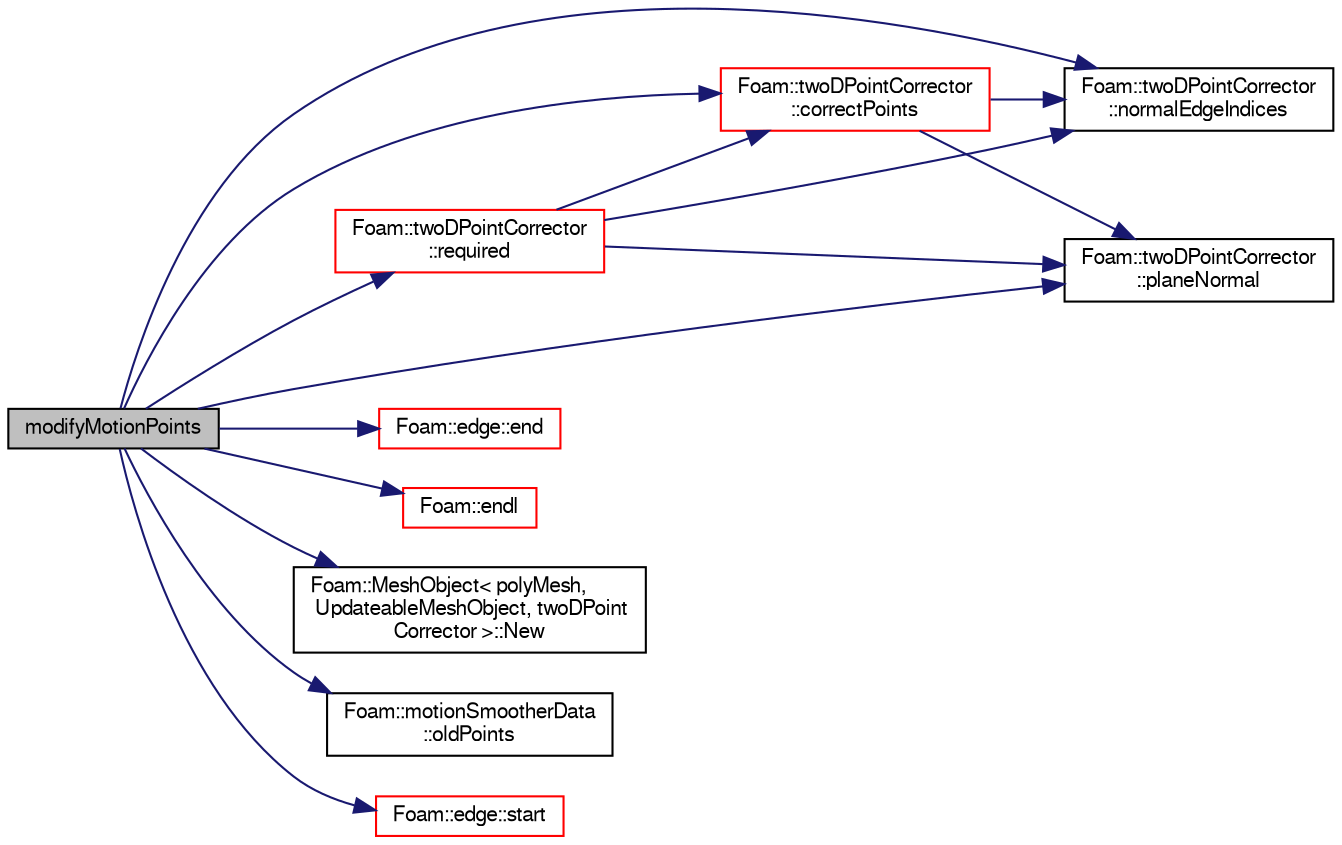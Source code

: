 digraph "modifyMotionPoints"
{
  bgcolor="transparent";
  edge [fontname="FreeSans",fontsize="10",labelfontname="FreeSans",labelfontsize="10"];
  node [fontname="FreeSans",fontsize="10",shape=record];
  rankdir="LR";
  Node366 [label="modifyMotionPoints",height=0.2,width=0.4,color="black", fillcolor="grey75", style="filled", fontcolor="black"];
  Node366 -> Node367 [color="midnightblue",fontsize="10",style="solid",fontname="FreeSans"];
  Node367 [label="Foam::twoDPointCorrector\l::correctPoints",height=0.2,width=0.4,color="red",URL="$a25542.html#ac44d87c55ac02d1cc3887892983cc527",tooltip="Correct motion points. "];
  Node367 -> Node369 [color="midnightblue",fontsize="10",style="solid",fontname="FreeSans"];
  Node369 [label="Foam::twoDPointCorrector\l::normalEdgeIndices",height=0.2,width=0.4,color="black",URL="$a25542.html#afad1eeacad6ed2fe9f48eccb84d767a4",tooltip="Return indices of normal edges. "];
  Node367 -> Node370 [color="midnightblue",fontsize="10",style="solid",fontname="FreeSans"];
  Node370 [label="Foam::twoDPointCorrector\l::planeNormal",height=0.2,width=0.4,color="black",URL="$a25542.html#afc63278c9b46f456357d1a41f4f1adec",tooltip="Return plane normal. "];
  Node366 -> Node530 [color="midnightblue",fontsize="10",style="solid",fontname="FreeSans"];
  Node530 [label="Foam::edge::end",height=0.2,width=0.4,color="red",URL="$a27210.html#a5ac1c619caccdf5bcf8c3d58a409849f",tooltip="Return end vertex label. "];
  Node366 -> Node392 [color="midnightblue",fontsize="10",style="solid",fontname="FreeSans"];
  Node392 [label="Foam::endl",height=0.2,width=0.4,color="red",URL="$a21124.html#a2db8fe02a0d3909e9351bb4275b23ce4",tooltip="Add newline and flush stream. "];
  Node366 -> Node531 [color="midnightblue",fontsize="10",style="solid",fontname="FreeSans"];
  Node531 [label="Foam::MeshObject\< polyMesh,\l UpdateableMeshObject, twoDPoint\lCorrector \>::New",height=0.2,width=0.4,color="black",URL="$a27138.html#ab61cc2091ec1fd7e08e8948e84235a05"];
  Node366 -> Node369 [color="midnightblue",fontsize="10",style="solid",fontname="FreeSans"];
  Node366 -> Node532 [color="midnightblue",fontsize="10",style="solid",fontname="FreeSans"];
  Node532 [label="Foam::motionSmootherData\l::oldPoints",height=0.2,width=0.4,color="black",URL="$a21558.html#a7db04d5fb2df0e34a2e616680cddea9a",tooltip="Starting mesh position. "];
  Node366 -> Node370 [color="midnightblue",fontsize="10",style="solid",fontname="FreeSans"];
  Node366 -> Node533 [color="midnightblue",fontsize="10",style="solid",fontname="FreeSans"];
  Node533 [label="Foam::twoDPointCorrector\l::required",height=0.2,width=0.4,color="red",URL="$a25542.html#ac38c1ad34b4444b1e2334d69f9e2cf51",tooltip="Is 2D correction required, i.e. is the mesh a wedge or slab. "];
  Node533 -> Node370 [color="midnightblue",fontsize="10",style="solid",fontname="FreeSans"];
  Node533 -> Node369 [color="midnightblue",fontsize="10",style="solid",fontname="FreeSans"];
  Node533 -> Node367 [color="midnightblue",fontsize="10",style="solid",fontname="FreeSans"];
  Node366 -> Node528 [color="midnightblue",fontsize="10",style="solid",fontname="FreeSans"];
  Node528 [label="Foam::edge::start",height=0.2,width=0.4,color="red",URL="$a27210.html#afe56bdd2031bbf8321e35e2330c0b990",tooltip="Return start vertex label. "];
}
